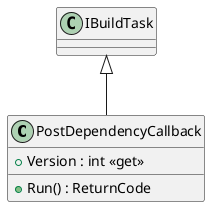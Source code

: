 @startuml
class PostDependencyCallback {
    + Version : int <<get>>
    + Run() : ReturnCode
}
IBuildTask <|-- PostDependencyCallback
@enduml
